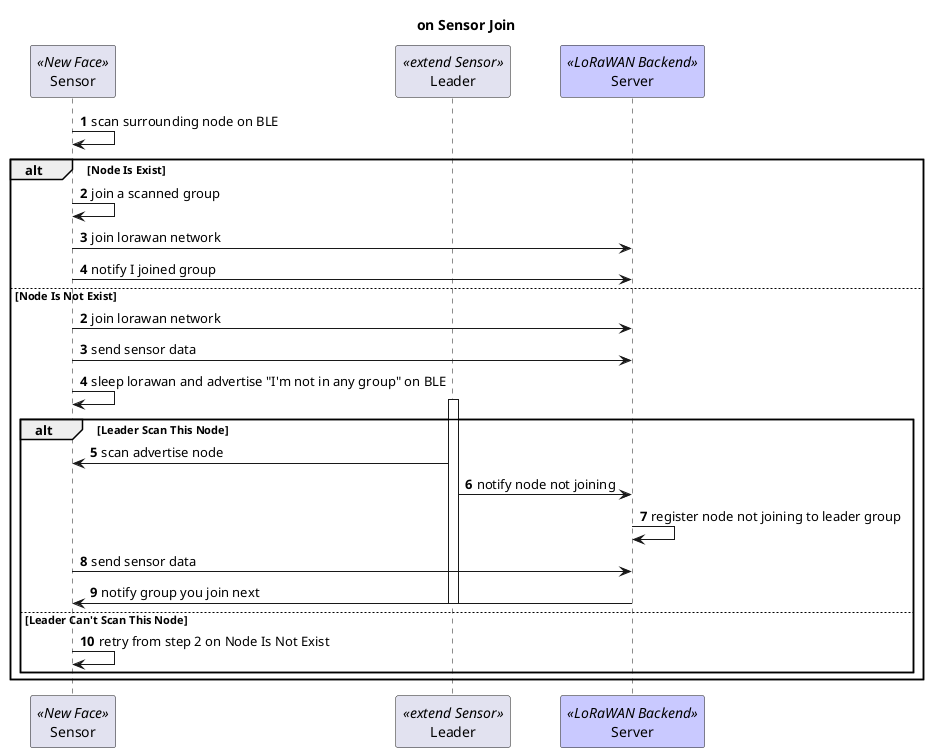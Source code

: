 @startuml
title on Sensor Join
autonumber
'Entity
participant Sensor as sensor <<New Face>>
participant Leader as leader <<extend Sensor>>
participant Server as backend <<LoRaWAN Backend>> #c9c9ff
'Sequence
sensor -> sensor: scan surrounding node on BLE
alt Node Is Exist
    autonumber 2
    sensor -> sensor: join a scanned group
    sensor -> backend: join lorawan network
    sensor -> backend: notify I joined group
else Node Is Not Exist
    autonumber 2
    sensor -> backend: join lorawan network
    sensor -> backend: send sensor data
    sensor -> sensor: sleep lorawan and advertise "I'm not in any group" on BLE
    alt Leader Scan This Node
        activate leader
            leader -> sensor: scan advertise node
            leader -> backend: notify node not joining
            backend -> backend: register node not joining to leader group
            sensor -> backend: send sensor data
            backend -> sensor: notify group you join next
        deactivate leader
    else Leader Can't Scan This Node
        sensor -> sensor: retry from step 2 on Node Is Not Exist
    end
end
@enduml